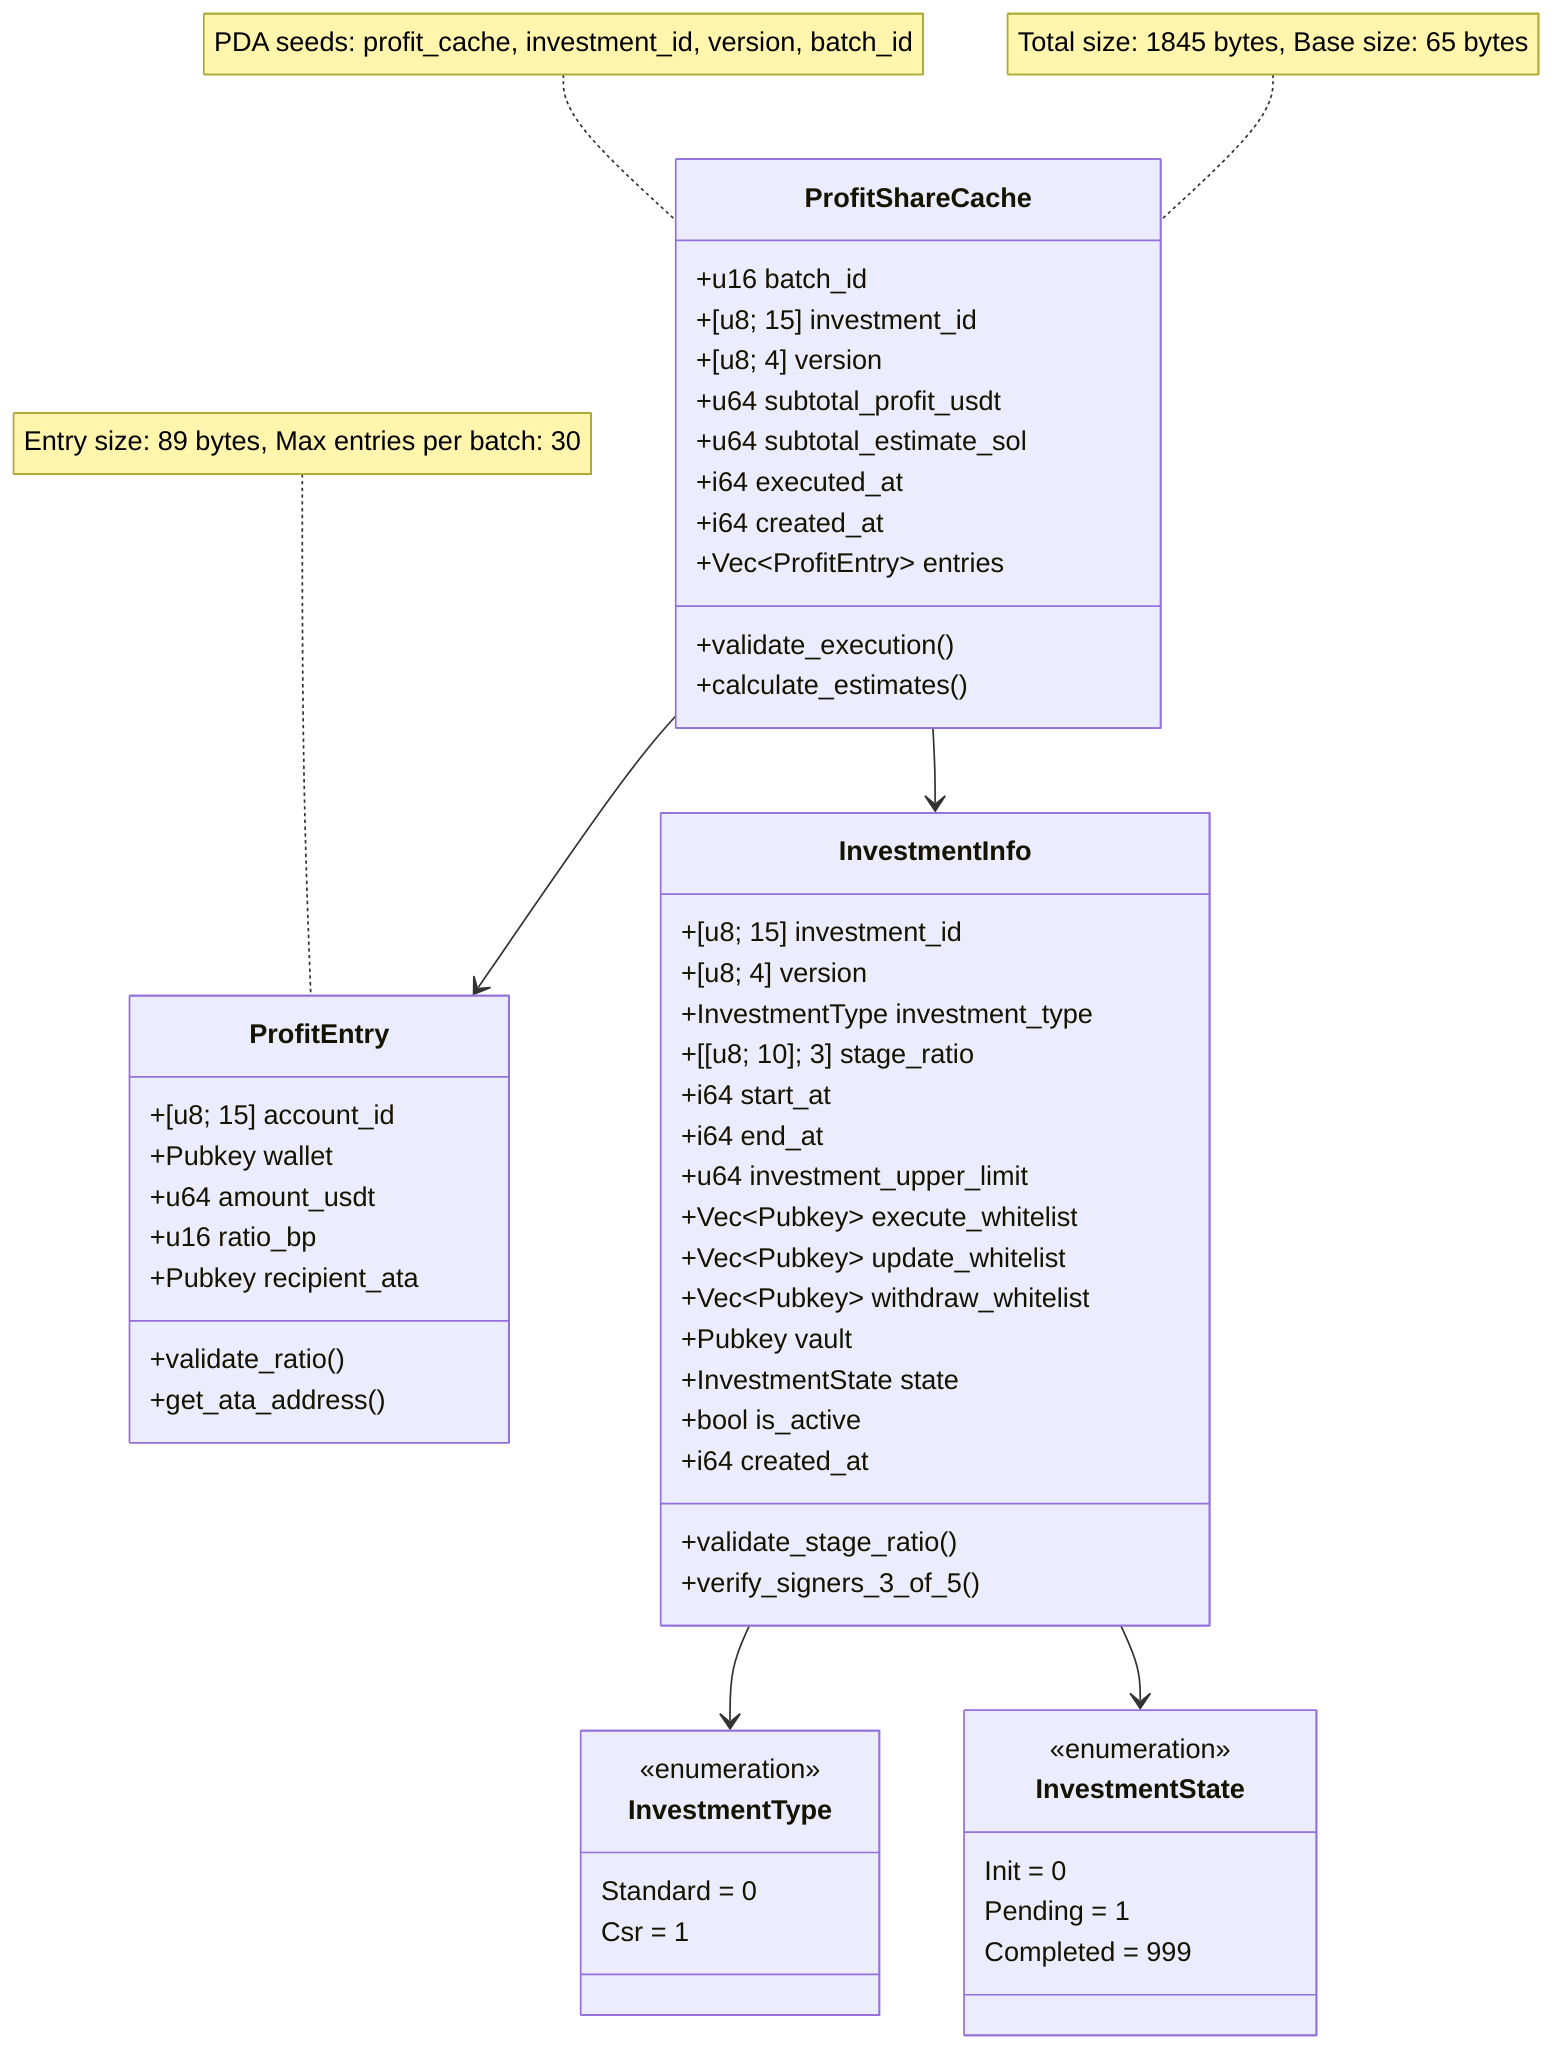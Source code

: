 classDiagram
    class ProfitShareCache {
        +u16 batch_id
        +[u8; 15] investment_id
        +[u8; 4] version
        +u64 subtotal_profit_usdt
        +u64 subtotal_estimate_sol
        +i64 executed_at
        +i64 created_at
        +Vec~ProfitEntry~ entries
        +validate_execution()
        +calculate_estimates()
    }

    class ProfitEntry {
        +[u8; 15] account_id
        +Pubkey wallet
        +u64 amount_usdt
        +u16 ratio_bp
        +Pubkey recipient_ata
        +validate_ratio()
        +get_ata_address()
    }

    class InvestmentInfo {
        +[u8; 15] investment_id
        +[u8; 4] version
        +InvestmentType investment_type
        +[[u8; 10]; 3] stage_ratio
        +i64 start_at
        +i64 end_at
        +u64 investment_upper_limit
        +Vec~Pubkey~ execute_whitelist
        +Vec~Pubkey~ update_whitelist
        +Vec~Pubkey~ withdraw_whitelist
        +Pubkey vault
        +InvestmentState state
        +bool is_active
        +i64 created_at
        +validate_stage_ratio()
        +verify_signers_3_of_5()
    }

    class InvestmentType {
        <<enumeration>>
        Standard = 0
        Csr = 1
    }

    class InvestmentState {
        <<enumeration>>
        Init = 0
        Pending = 1
        Completed = 999
    }

    ProfitShareCache --> ProfitEntry
    ProfitShareCache --> InvestmentInfo
    InvestmentInfo --> InvestmentType
    InvestmentInfo --> InvestmentState

    note for ProfitShareCache "PDA seeds: profit_cache, investment_id, version, batch_id"
    note for ProfitEntry "Entry size: 89 bytes, Max entries per batch: 30"
    note for ProfitShareCache "Total size: 1845 bytes, Base size: 65 bytes"
